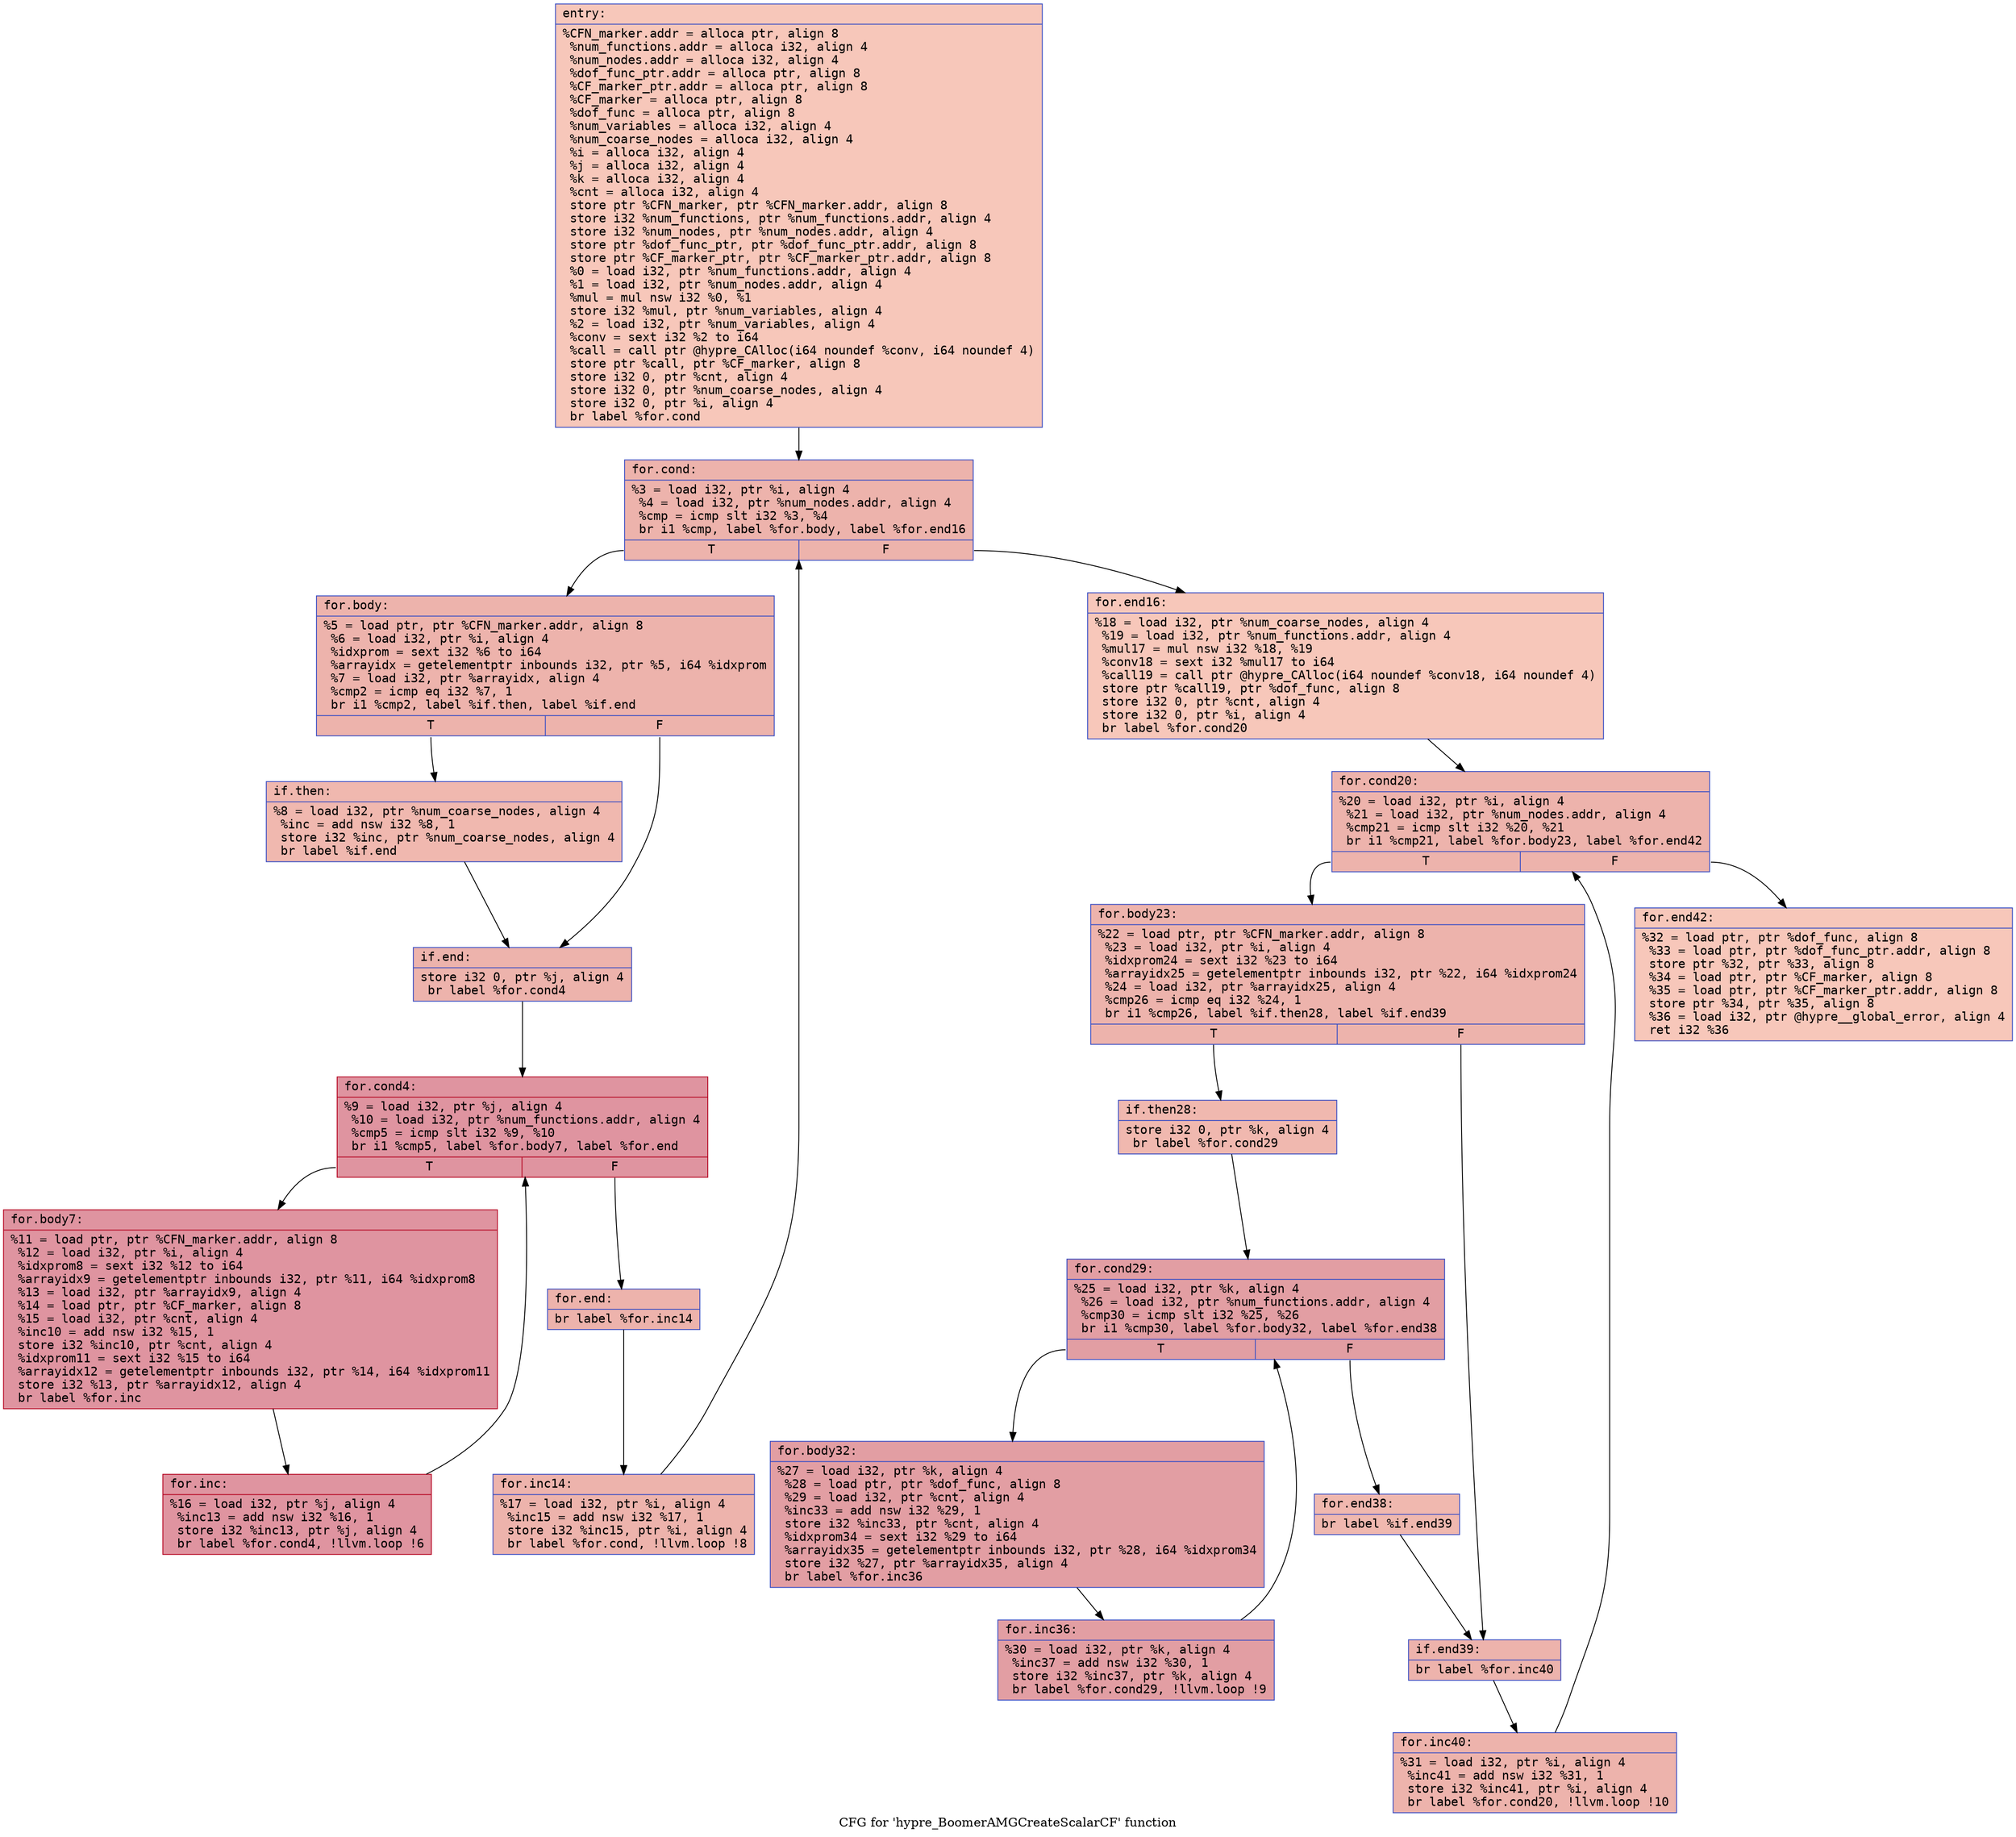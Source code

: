digraph "CFG for 'hypre_BoomerAMGCreateScalarCF' function" {
	label="CFG for 'hypre_BoomerAMGCreateScalarCF' function";

	Node0x563bd57b2e60 [shape=record,color="#3d50c3ff", style=filled, fillcolor="#ec7f6370" fontname="Courier",label="{entry:\l|  %CFN_marker.addr = alloca ptr, align 8\l  %num_functions.addr = alloca i32, align 4\l  %num_nodes.addr = alloca i32, align 4\l  %dof_func_ptr.addr = alloca ptr, align 8\l  %CF_marker_ptr.addr = alloca ptr, align 8\l  %CF_marker = alloca ptr, align 8\l  %dof_func = alloca ptr, align 8\l  %num_variables = alloca i32, align 4\l  %num_coarse_nodes = alloca i32, align 4\l  %i = alloca i32, align 4\l  %j = alloca i32, align 4\l  %k = alloca i32, align 4\l  %cnt = alloca i32, align 4\l  store ptr %CFN_marker, ptr %CFN_marker.addr, align 8\l  store i32 %num_functions, ptr %num_functions.addr, align 4\l  store i32 %num_nodes, ptr %num_nodes.addr, align 4\l  store ptr %dof_func_ptr, ptr %dof_func_ptr.addr, align 8\l  store ptr %CF_marker_ptr, ptr %CF_marker_ptr.addr, align 8\l  %0 = load i32, ptr %num_functions.addr, align 4\l  %1 = load i32, ptr %num_nodes.addr, align 4\l  %mul = mul nsw i32 %0, %1\l  store i32 %mul, ptr %num_variables, align 4\l  %2 = load i32, ptr %num_variables, align 4\l  %conv = sext i32 %2 to i64\l  %call = call ptr @hypre_CAlloc(i64 noundef %conv, i64 noundef 4)\l  store ptr %call, ptr %CF_marker, align 8\l  store i32 0, ptr %cnt, align 4\l  store i32 0, ptr %num_coarse_nodes, align 4\l  store i32 0, ptr %i, align 4\l  br label %for.cond\l}"];
	Node0x563bd57b2e60 -> Node0x563bd57b4750[tooltip="entry -> for.cond\nProbability 100.00%" ];
	Node0x563bd57b4750 [shape=record,color="#3d50c3ff", style=filled, fillcolor="#d6524470" fontname="Courier",label="{for.cond:\l|  %3 = load i32, ptr %i, align 4\l  %4 = load i32, ptr %num_nodes.addr, align 4\l  %cmp = icmp slt i32 %3, %4\l  br i1 %cmp, label %for.body, label %for.end16\l|{<s0>T|<s1>F}}"];
	Node0x563bd57b4750:s0 -> Node0x563bd57b49a0[tooltip="for.cond -> for.body\nProbability 96.88%" ];
	Node0x563bd57b4750:s1 -> Node0x563bd57b4d10[tooltip="for.cond -> for.end16\nProbability 3.12%" ];
	Node0x563bd57b49a0 [shape=record,color="#3d50c3ff", style=filled, fillcolor="#d6524470" fontname="Courier",label="{for.body:\l|  %5 = load ptr, ptr %CFN_marker.addr, align 8\l  %6 = load i32, ptr %i, align 4\l  %idxprom = sext i32 %6 to i64\l  %arrayidx = getelementptr inbounds i32, ptr %5, i64 %idxprom\l  %7 = load i32, ptr %arrayidx, align 4\l  %cmp2 = icmp eq i32 %7, 1\l  br i1 %cmp2, label %if.then, label %if.end\l|{<s0>T|<s1>F}}"];
	Node0x563bd57b49a0:s0 -> Node0x563bd57cbb70[tooltip="for.body -> if.then\nProbability 50.00%" ];
	Node0x563bd57b49a0:s1 -> Node0x563bd57cbbe0[tooltip="for.body -> if.end\nProbability 50.00%" ];
	Node0x563bd57cbb70 [shape=record,color="#3d50c3ff", style=filled, fillcolor="#dc5d4a70" fontname="Courier",label="{if.then:\l|  %8 = load i32, ptr %num_coarse_nodes, align 4\l  %inc = add nsw i32 %8, 1\l  store i32 %inc, ptr %num_coarse_nodes, align 4\l  br label %if.end\l}"];
	Node0x563bd57cbb70 -> Node0x563bd57cbbe0[tooltip="if.then -> if.end\nProbability 100.00%" ];
	Node0x563bd57cbbe0 [shape=record,color="#3d50c3ff", style=filled, fillcolor="#d6524470" fontname="Courier",label="{if.end:\l|  store i32 0, ptr %j, align 4\l  br label %for.cond4\l}"];
	Node0x563bd57cbbe0 -> Node0x563bd57cc040[tooltip="if.end -> for.cond4\nProbability 100.00%" ];
	Node0x563bd57cc040 [shape=record,color="#b70d28ff", style=filled, fillcolor="#b70d2870" fontname="Courier",label="{for.cond4:\l|  %9 = load i32, ptr %j, align 4\l  %10 = load i32, ptr %num_functions.addr, align 4\l  %cmp5 = icmp slt i32 %9, %10\l  br i1 %cmp5, label %for.body7, label %for.end\l|{<s0>T|<s1>F}}"];
	Node0x563bd57cc040:s0 -> Node0x563bd57cc2e0[tooltip="for.cond4 -> for.body7\nProbability 96.88%" ];
	Node0x563bd57cc040:s1 -> Node0x563bd57cc330[tooltip="for.cond4 -> for.end\nProbability 3.12%" ];
	Node0x563bd57cc2e0 [shape=record,color="#b70d28ff", style=filled, fillcolor="#b70d2870" fontname="Courier",label="{for.body7:\l|  %11 = load ptr, ptr %CFN_marker.addr, align 8\l  %12 = load i32, ptr %i, align 4\l  %idxprom8 = sext i32 %12 to i64\l  %arrayidx9 = getelementptr inbounds i32, ptr %11, i64 %idxprom8\l  %13 = load i32, ptr %arrayidx9, align 4\l  %14 = load ptr, ptr %CF_marker, align 8\l  %15 = load i32, ptr %cnt, align 4\l  %inc10 = add nsw i32 %15, 1\l  store i32 %inc10, ptr %cnt, align 4\l  %idxprom11 = sext i32 %15 to i64\l  %arrayidx12 = getelementptr inbounds i32, ptr %14, i64 %idxprom11\l  store i32 %13, ptr %arrayidx12, align 4\l  br label %for.inc\l}"];
	Node0x563bd57cc2e0 -> Node0x563bd57ccb70[tooltip="for.body7 -> for.inc\nProbability 100.00%" ];
	Node0x563bd57ccb70 [shape=record,color="#b70d28ff", style=filled, fillcolor="#b70d2870" fontname="Courier",label="{for.inc:\l|  %16 = load i32, ptr %j, align 4\l  %inc13 = add nsw i32 %16, 1\l  store i32 %inc13, ptr %j, align 4\l  br label %for.cond4, !llvm.loop !6\l}"];
	Node0x563bd57ccb70 -> Node0x563bd57cc040[tooltip="for.inc -> for.cond4\nProbability 100.00%" ];
	Node0x563bd57cc330 [shape=record,color="#3d50c3ff", style=filled, fillcolor="#d6524470" fontname="Courier",label="{for.end:\l|  br label %for.inc14\l}"];
	Node0x563bd57cc330 -> Node0x563bd5739090[tooltip="for.end -> for.inc14\nProbability 100.00%" ];
	Node0x563bd5739090 [shape=record,color="#3d50c3ff", style=filled, fillcolor="#d6524470" fontname="Courier",label="{for.inc14:\l|  %17 = load i32, ptr %i, align 4\l  %inc15 = add nsw i32 %17, 1\l  store i32 %inc15, ptr %i, align 4\l  br label %for.cond, !llvm.loop !8\l}"];
	Node0x563bd5739090 -> Node0x563bd57b4750[tooltip="for.inc14 -> for.cond\nProbability 100.00%" ];
	Node0x563bd57b4d10 [shape=record,color="#3d50c3ff", style=filled, fillcolor="#ec7f6370" fontname="Courier",label="{for.end16:\l|  %18 = load i32, ptr %num_coarse_nodes, align 4\l  %19 = load i32, ptr %num_functions.addr, align 4\l  %mul17 = mul nsw i32 %18, %19\l  %conv18 = sext i32 %mul17 to i64\l  %call19 = call ptr @hypre_CAlloc(i64 noundef %conv18, i64 noundef 4)\l  store ptr %call19, ptr %dof_func, align 8\l  store i32 0, ptr %cnt, align 4\l  store i32 0, ptr %i, align 4\l  br label %for.cond20\l}"];
	Node0x563bd57b4d10 -> Node0x563bd5739ae0[tooltip="for.end16 -> for.cond20\nProbability 100.00%" ];
	Node0x563bd5739ae0 [shape=record,color="#3d50c3ff", style=filled, fillcolor="#d6524470" fontname="Courier",label="{for.cond20:\l|  %20 = load i32, ptr %i, align 4\l  %21 = load i32, ptr %num_nodes.addr, align 4\l  %cmp21 = icmp slt i32 %20, %21\l  br i1 %cmp21, label %for.body23, label %for.end42\l|{<s0>T|<s1>F}}"];
	Node0x563bd5739ae0:s0 -> Node0x563bd573a350[tooltip="for.cond20 -> for.body23\nProbability 96.88%" ];
	Node0x563bd5739ae0:s1 -> Node0x563bd573a3a0[tooltip="for.cond20 -> for.end42\nProbability 3.12%" ];
	Node0x563bd573a350 [shape=record,color="#3d50c3ff", style=filled, fillcolor="#d6524470" fontname="Courier",label="{for.body23:\l|  %22 = load ptr, ptr %CFN_marker.addr, align 8\l  %23 = load i32, ptr %i, align 4\l  %idxprom24 = sext i32 %23 to i64\l  %arrayidx25 = getelementptr inbounds i32, ptr %22, i64 %idxprom24\l  %24 = load i32, ptr %arrayidx25, align 4\l  %cmp26 = icmp eq i32 %24, 1\l  br i1 %cmp26, label %if.then28, label %if.end39\l|{<s0>T|<s1>F}}"];
	Node0x563bd573a350:s0 -> Node0x563bd57cfbc0[tooltip="for.body23 -> if.then28\nProbability 50.00%" ];
	Node0x563bd573a350:s1 -> Node0x563bd57cfc40[tooltip="for.body23 -> if.end39\nProbability 50.00%" ];
	Node0x563bd57cfbc0 [shape=record,color="#3d50c3ff", style=filled, fillcolor="#dc5d4a70" fontname="Courier",label="{if.then28:\l|  store i32 0, ptr %k, align 4\l  br label %for.cond29\l}"];
	Node0x563bd57cfbc0 -> Node0x563bd57cfe10[tooltip="if.then28 -> for.cond29\nProbability 100.00%" ];
	Node0x563bd57cfe10 [shape=record,color="#3d50c3ff", style=filled, fillcolor="#be242e70" fontname="Courier",label="{for.cond29:\l|  %25 = load i32, ptr %k, align 4\l  %26 = load i32, ptr %num_functions.addr, align 4\l  %cmp30 = icmp slt i32 %25, %26\l  br i1 %cmp30, label %for.body32, label %for.end38\l|{<s0>T|<s1>F}}"];
	Node0x563bd57cfe10:s0 -> Node0x563bd57d0110[tooltip="for.cond29 -> for.body32\nProbability 96.88%" ];
	Node0x563bd57cfe10:s1 -> Node0x563bd57d0160[tooltip="for.cond29 -> for.end38\nProbability 3.12%" ];
	Node0x563bd57d0110 [shape=record,color="#3d50c3ff", style=filled, fillcolor="#be242e70" fontname="Courier",label="{for.body32:\l|  %27 = load i32, ptr %k, align 4\l  %28 = load ptr, ptr %dof_func, align 8\l  %29 = load i32, ptr %cnt, align 4\l  %inc33 = add nsw i32 %29, 1\l  store i32 %inc33, ptr %cnt, align 4\l  %idxprom34 = sext i32 %29 to i64\l  %arrayidx35 = getelementptr inbounds i32, ptr %28, i64 %idxprom34\l  store i32 %27, ptr %arrayidx35, align 4\l  br label %for.inc36\l}"];
	Node0x563bd57d0110 -> Node0x563bd57d0740[tooltip="for.body32 -> for.inc36\nProbability 100.00%" ];
	Node0x563bd57d0740 [shape=record,color="#3d50c3ff", style=filled, fillcolor="#be242e70" fontname="Courier",label="{for.inc36:\l|  %30 = load i32, ptr %k, align 4\l  %inc37 = add nsw i32 %30, 1\l  store i32 %inc37, ptr %k, align 4\l  br label %for.cond29, !llvm.loop !9\l}"];
	Node0x563bd57d0740 -> Node0x563bd57cfe10[tooltip="for.inc36 -> for.cond29\nProbability 100.00%" ];
	Node0x563bd57d0160 [shape=record,color="#3d50c3ff", style=filled, fillcolor="#dc5d4a70" fontname="Courier",label="{for.end38:\l|  br label %if.end39\l}"];
	Node0x563bd57d0160 -> Node0x563bd57cfc40[tooltip="for.end38 -> if.end39\nProbability 100.00%" ];
	Node0x563bd57cfc40 [shape=record,color="#3d50c3ff", style=filled, fillcolor="#d6524470" fontname="Courier",label="{if.end39:\l|  br label %for.inc40\l}"];
	Node0x563bd57cfc40 -> Node0x563bd57d0c30[tooltip="if.end39 -> for.inc40\nProbability 100.00%" ];
	Node0x563bd57d0c30 [shape=record,color="#3d50c3ff", style=filled, fillcolor="#d6524470" fontname="Courier",label="{for.inc40:\l|  %31 = load i32, ptr %i, align 4\l  %inc41 = add nsw i32 %31, 1\l  store i32 %inc41, ptr %i, align 4\l  br label %for.cond20, !llvm.loop !10\l}"];
	Node0x563bd57d0c30 -> Node0x563bd5739ae0[tooltip="for.inc40 -> for.cond20\nProbability 100.00%" ];
	Node0x563bd573a3a0 [shape=record,color="#3d50c3ff", style=filled, fillcolor="#ec7f6370" fontname="Courier",label="{for.end42:\l|  %32 = load ptr, ptr %dof_func, align 8\l  %33 = load ptr, ptr %dof_func_ptr.addr, align 8\l  store ptr %32, ptr %33, align 8\l  %34 = load ptr, ptr %CF_marker, align 8\l  %35 = load ptr, ptr %CF_marker_ptr.addr, align 8\l  store ptr %34, ptr %35, align 8\l  %36 = load i32, ptr @hypre__global_error, align 4\l  ret i32 %36\l}"];
}
